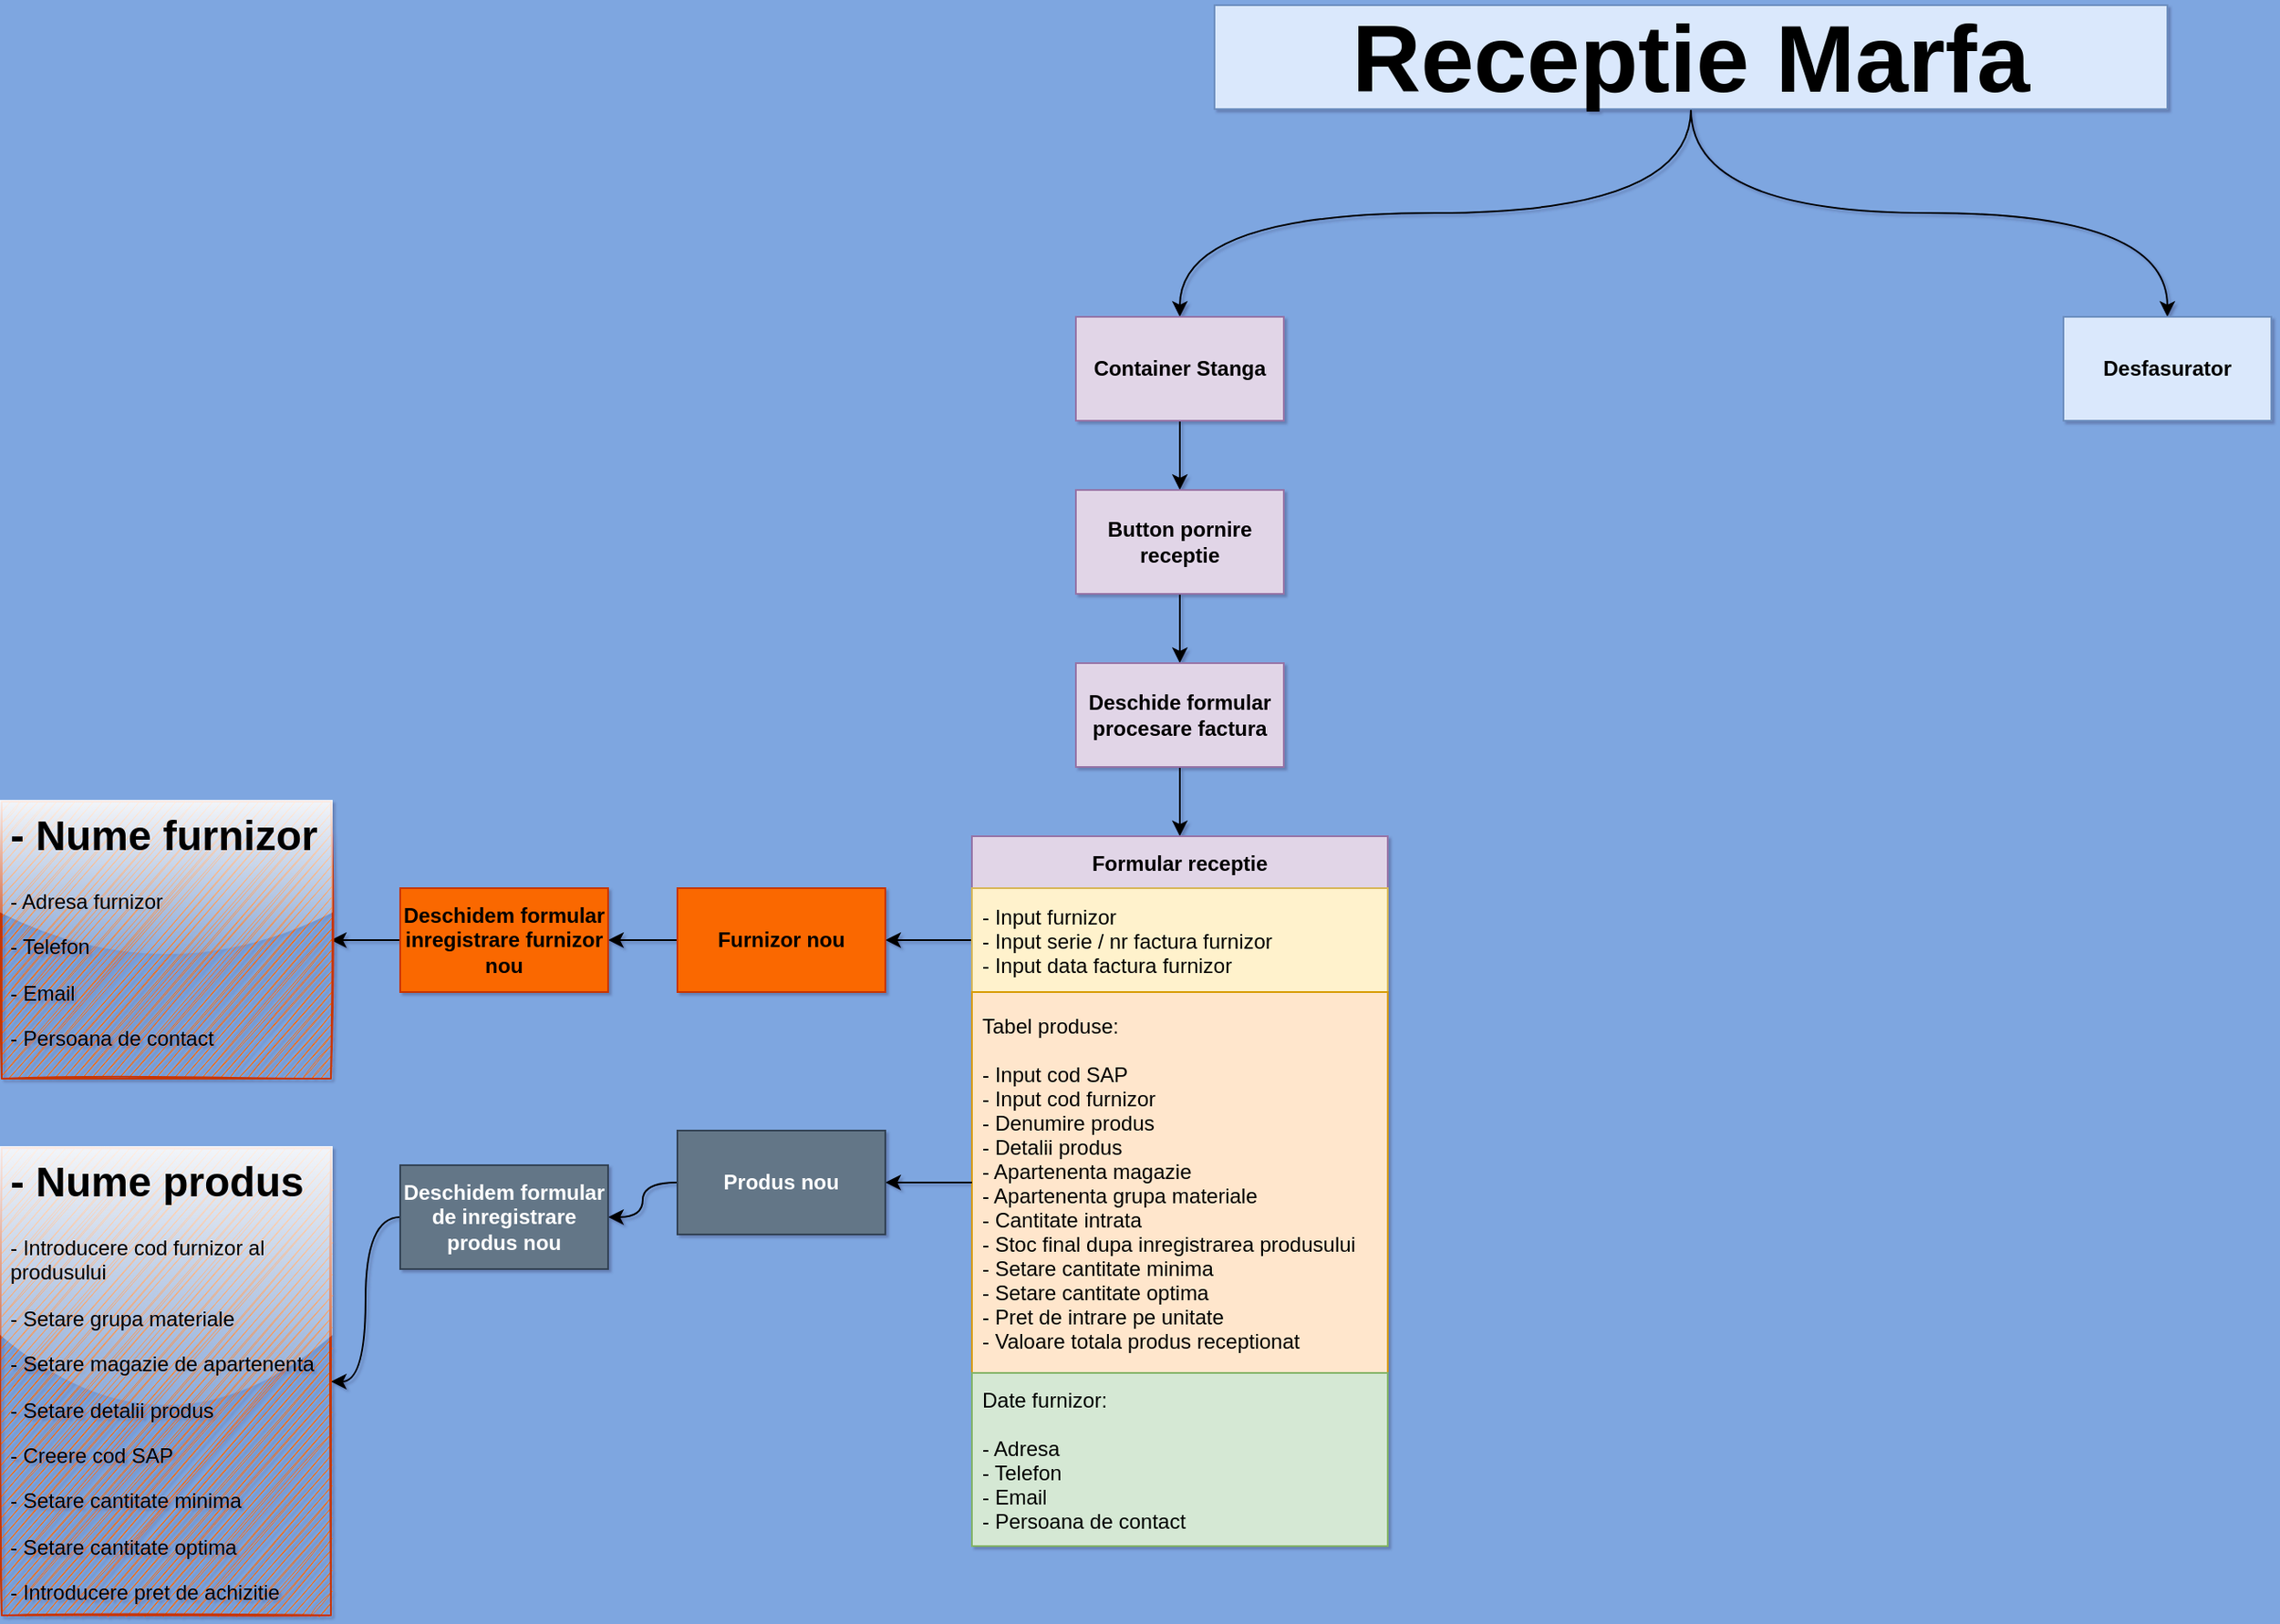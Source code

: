 <mxfile version="17.2.4" type="device"><diagram id="A-fUc5BNDUrBhQkiFQuv" name="Page-1"><mxGraphModel dx="2012" dy="721" grid="1" gridSize="10" guides="1" tooltips="1" connect="1" arrows="1" fold="1" page="1" pageScale="0.5" pageWidth="827" pageHeight="1169" background="#7EA6E0" math="0" shadow="1"><root><mxCell id="0"/><mxCell id="1" parent="0"/><mxCell id="LLYoasY3qSRKiaSy7-nO-4" style="edgeStyle=orthogonalEdgeStyle;curved=1;rounded=0;orthogonalLoop=1;jettySize=auto;html=1;entryX=0.5;entryY=0;entryDx=0;entryDy=0;exitX=0.5;exitY=1;exitDx=0;exitDy=0;" parent="1" source="LLYoasY3qSRKiaSy7-nO-1" target="LLYoasY3qSRKiaSy7-nO-2" edge="1"><mxGeometry relative="1" as="geometry"/></mxCell><mxCell id="LLYoasY3qSRKiaSy7-nO-6" value="" style="edgeStyle=orthogonalEdgeStyle;curved=1;rounded=0;orthogonalLoop=1;jettySize=auto;html=1;exitX=0.5;exitY=1;exitDx=0;exitDy=0;" parent="1" source="LLYoasY3qSRKiaSy7-nO-1" target="LLYoasY3qSRKiaSy7-nO-5" edge="1"><mxGeometry relative="1" as="geometry"/></mxCell><mxCell id="LLYoasY3qSRKiaSy7-nO-1" value="&lt;b&gt;&lt;font style=&quot;font-size: 55px&quot;&gt;Receptie Marfa&lt;/font&gt;&lt;/b&gt;" style="rounded=0;whiteSpace=wrap;html=1;fillColor=#dae8fc;strokeColor=#6c8ebf;" parent="1" vertex="1"><mxGeometry x="150" y="20" width="550" height="60" as="geometry"/></mxCell><mxCell id="DFdag_06uQ7MHC25lKh7-3" value="" style="edgeStyle=orthogonalEdgeStyle;rounded=0;orthogonalLoop=1;jettySize=auto;html=1;" edge="1" parent="1" source="LLYoasY3qSRKiaSy7-nO-2" target="DFdag_06uQ7MHC25lKh7-2"><mxGeometry relative="1" as="geometry"/></mxCell><mxCell id="LLYoasY3qSRKiaSy7-nO-2" value="&lt;b&gt;Container Stanga&lt;/b&gt;" style="rounded=0;whiteSpace=wrap;html=1;fillColor=#e1d5e7;strokeColor=#9673a6;" parent="1" vertex="1"><mxGeometry x="70" y="200" width="120" height="60" as="geometry"/></mxCell><mxCell id="LLYoasY3qSRKiaSy7-nO-5" value="&lt;b&gt;Desfasurator&lt;/b&gt;" style="rounded=0;whiteSpace=wrap;html=1;fillColor=#dae8fc;strokeColor=#6c8ebf;" parent="1" vertex="1"><mxGeometry x="640" y="200" width="120" height="60" as="geometry"/></mxCell><mxCell id="DFdag_06uQ7MHC25lKh7-5" value="" style="edgeStyle=orthogonalEdgeStyle;rounded=0;orthogonalLoop=1;jettySize=auto;html=1;" edge="1" parent="1" source="DFdag_06uQ7MHC25lKh7-2" target="DFdag_06uQ7MHC25lKh7-4"><mxGeometry relative="1" as="geometry"/></mxCell><mxCell id="DFdag_06uQ7MHC25lKh7-15" value="" style="edgeStyle=orthogonalEdgeStyle;rounded=0;orthogonalLoop=1;jettySize=auto;html=1;curved=1;exitX=0;exitY=0.5;exitDx=0;exitDy=0;" edge="1" parent="1" source="DFdag_06uQ7MHC25lKh7-9" target="DFdag_06uQ7MHC25lKh7-14"><mxGeometry relative="1" as="geometry"/></mxCell><mxCell id="DFdag_06uQ7MHC25lKh7-2" value="&lt;b&gt;Button pornire receptie&lt;/b&gt;" style="rounded=0;whiteSpace=wrap;html=1;fillColor=#e1d5e7;strokeColor=#9673a6;" vertex="1" parent="1"><mxGeometry x="70" y="300" width="120" height="60" as="geometry"/></mxCell><mxCell id="DFdag_06uQ7MHC25lKh7-7" value="" style="edgeStyle=orthogonalEdgeStyle;rounded=0;orthogonalLoop=1;jettySize=auto;html=1;" edge="1" parent="1" source="DFdag_06uQ7MHC25lKh7-4"><mxGeometry relative="1" as="geometry"><mxPoint x="130" y="500" as="targetPoint"/></mxGeometry></mxCell><mxCell id="DFdag_06uQ7MHC25lKh7-4" value="&lt;b&gt;Deschide formular procesare factura&lt;/b&gt;" style="rounded=0;whiteSpace=wrap;html=1;fillColor=#e1d5e7;strokeColor=#9673a6;" vertex="1" parent="1"><mxGeometry x="70" y="400" width="120" height="60" as="geometry"/></mxCell><mxCell id="DFdag_06uQ7MHC25lKh7-8" value="Formular receptie" style="swimlane;fontStyle=1;childLayout=stackLayout;horizontal=1;startSize=30;horizontalStack=0;resizeParent=1;resizeParentMax=0;resizeLast=0;collapsible=1;marginBottom=0;fillColor=#e1d5e7;strokeColor=#9673a6;" vertex="1" parent="1"><mxGeometry x="10" y="500" width="240" height="410" as="geometry"/></mxCell><mxCell id="DFdag_06uQ7MHC25lKh7-9" value="- Input furnizor&#10;- Input serie / nr factura furnizor&#10;- Input data factura furnizor" style="text;strokeColor=#d6b656;fillColor=#fff2cc;align=left;verticalAlign=middle;spacingLeft=4;spacingRight=4;overflow=hidden;points=[[0,0.5],[1,0.5]];portConstraint=eastwest;rotatable=0;" vertex="1" parent="DFdag_06uQ7MHC25lKh7-8"><mxGeometry y="30" width="240" height="60" as="geometry"/></mxCell><mxCell id="DFdag_06uQ7MHC25lKh7-10" value="Tabel produse:&#10;&#10;- Input cod SAP&#10;- Input cod furnizor&#10;- Denumire produs&#10;- Detalii produs&#10;- Apartenenta magazie&#10;- Apartenenta grupa materiale&#10;- Cantitate intrata&#10;- Stoc final dupa inregistrarea produsului&#10;- Setare cantitate minima&#10;- Setare cantitate optima&#10;- Pret de intrare pe unitate&#10;- Valoare totala produs receptionat" style="text;strokeColor=#d79b00;fillColor=#ffe6cc;align=left;verticalAlign=middle;spacingLeft=4;spacingRight=4;overflow=hidden;points=[[0,0.5],[1,0.5]];portConstraint=eastwest;rotatable=0;fontStyle=0" vertex="1" parent="DFdag_06uQ7MHC25lKh7-8"><mxGeometry y="90" width="240" height="220" as="geometry"/></mxCell><mxCell id="DFdag_06uQ7MHC25lKh7-11" value="Date furnizor:&#10;&#10;- Adresa&#10;- Telefon&#10;- Email&#10;- Persoana de contact" style="text;strokeColor=#82b366;fillColor=#d5e8d4;align=left;verticalAlign=middle;spacingLeft=4;spacingRight=4;overflow=hidden;points=[[0,0.5],[1,0.5]];portConstraint=eastwest;rotatable=0;" vertex="1" parent="DFdag_06uQ7MHC25lKh7-8"><mxGeometry y="310" width="240" height="100" as="geometry"/></mxCell><mxCell id="DFdag_06uQ7MHC25lKh7-17" value="" style="edgeStyle=orthogonalEdgeStyle;curved=1;rounded=0;orthogonalLoop=1;jettySize=auto;html=1;" edge="1" parent="1" source="DFdag_06uQ7MHC25lKh7-14" target="DFdag_06uQ7MHC25lKh7-16"><mxGeometry relative="1" as="geometry"/></mxCell><mxCell id="DFdag_06uQ7MHC25lKh7-24" value="" style="edgeStyle=orthogonalEdgeStyle;curved=1;rounded=0;orthogonalLoop=1;jettySize=auto;html=1;exitX=0;exitY=0.5;exitDx=0;exitDy=0;" edge="1" parent="1" source="DFdag_06uQ7MHC25lKh7-10" target="DFdag_06uQ7MHC25lKh7-23"><mxGeometry relative="1" as="geometry"/></mxCell><mxCell id="DFdag_06uQ7MHC25lKh7-14" value="&lt;b&gt;Furnizor nou&lt;/b&gt;" style="rounded=0;whiteSpace=wrap;html=1;fillColor=#fa6800;strokeColor=#C73500;fontColor=#000000;" vertex="1" parent="1"><mxGeometry x="-160" y="530" width="120" height="60" as="geometry"/></mxCell><mxCell id="DFdag_06uQ7MHC25lKh7-22" style="edgeStyle=orthogonalEdgeStyle;curved=1;rounded=0;orthogonalLoop=1;jettySize=auto;html=1;entryX=1;entryY=0.5;entryDx=0;entryDy=0;" edge="1" parent="1" source="DFdag_06uQ7MHC25lKh7-16" target="DFdag_06uQ7MHC25lKh7-21"><mxGeometry relative="1" as="geometry"/></mxCell><mxCell id="DFdag_06uQ7MHC25lKh7-16" value="&lt;b&gt;Deschidem formular inregistrare furnizor nou&lt;/b&gt;" style="rounded=0;whiteSpace=wrap;html=1;fillColor=#fa6800;strokeColor=#C73500;fontColor=#000000;" vertex="1" parent="1"><mxGeometry x="-320" y="530" width="120" height="60" as="geometry"/></mxCell><mxCell id="DFdag_06uQ7MHC25lKh7-28" value="" style="edgeStyle=orthogonalEdgeStyle;curved=1;rounded=0;orthogonalLoop=1;jettySize=auto;html=1;exitX=0;exitY=0.5;exitDx=0;exitDy=0;" edge="1" parent="1" source="DFdag_06uQ7MHC25lKh7-25" target="DFdag_06uQ7MHC25lKh7-27"><mxGeometry relative="1" as="geometry"/></mxCell><mxCell id="DFdag_06uQ7MHC25lKh7-21" value="&lt;h1&gt;- Nume furnizor&lt;/h1&gt;&lt;p&gt;- Adresa furnizor&lt;/p&gt;&lt;p&gt;- Telefon&lt;/p&gt;&lt;p&gt;- Email&lt;/p&gt;&lt;p&gt;- Persoana de contact&lt;/p&gt;" style="text;html=1;strokeColor=#C73500;fillColor=#fa6800;spacing=5;spacingTop=-20;whiteSpace=wrap;overflow=hidden;rounded=0;fontColor=#000000;sketch=1;glass=1;" vertex="1" parent="1"><mxGeometry x="-550" y="480" width="190" height="160" as="geometry"/></mxCell><mxCell id="DFdag_06uQ7MHC25lKh7-26" value="" style="edgeStyle=orthogonalEdgeStyle;curved=1;rounded=0;orthogonalLoop=1;jettySize=auto;html=1;" edge="1" parent="1" source="DFdag_06uQ7MHC25lKh7-23" target="DFdag_06uQ7MHC25lKh7-25"><mxGeometry relative="1" as="geometry"/></mxCell><mxCell id="DFdag_06uQ7MHC25lKh7-23" value="&lt;b&gt;Produs nou&lt;/b&gt;" style="rounded=0;whiteSpace=wrap;html=1;fillColor=#647687;strokeColor=#314354;fontColor=#ffffff;" vertex="1" parent="1"><mxGeometry x="-160" y="670" width="120" height="60" as="geometry"/></mxCell><mxCell id="DFdag_06uQ7MHC25lKh7-25" value="&lt;b&gt;Deschidem formular de inregistrare produs nou&lt;/b&gt;" style="rounded=0;whiteSpace=wrap;html=1;fillColor=#647687;strokeColor=#314354;fontColor=#ffffff;" vertex="1" parent="1"><mxGeometry x="-320" y="690" width="120" height="60" as="geometry"/></mxCell><mxCell id="DFdag_06uQ7MHC25lKh7-27" value="&lt;h1&gt;- Nume produs&lt;/h1&gt;&lt;p&gt;- Introducere cod furnizor al produsului&lt;/p&gt;&lt;p&gt;- Setare grupa materiale&lt;/p&gt;&lt;p&gt;- Setare magazie de apartenenta&lt;/p&gt;&lt;p&gt;- Setare detalii produs&lt;/p&gt;&lt;p&gt;- Creere cod SAP&lt;/p&gt;&lt;p&gt;- Setare cantitate minima&lt;/p&gt;&lt;p&gt;- Setare cantitate optima&lt;/p&gt;&lt;p&gt;- Introducere pret de achizitie&lt;/p&gt;" style="text;html=1;strokeColor=#C73500;fillColor=#fa6800;spacing=5;spacingTop=-20;whiteSpace=wrap;overflow=hidden;rounded=0;fontColor=#000000;sketch=1;glass=1;" vertex="1" parent="1"><mxGeometry x="-550" y="680" width="190" height="270" as="geometry"/></mxCell></root></mxGraphModel></diagram></mxfile>